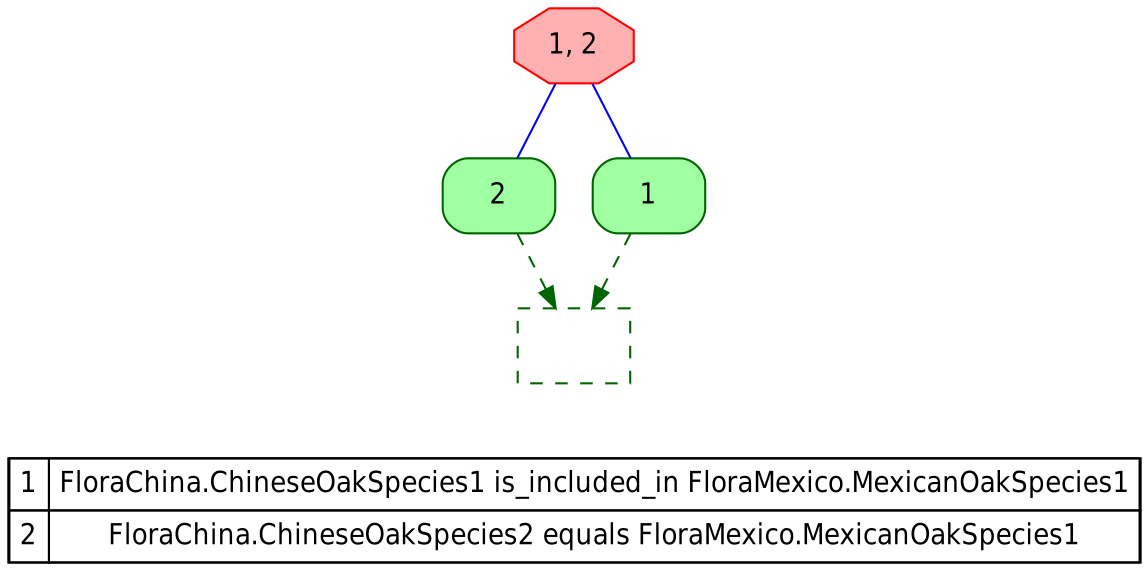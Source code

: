 digraph{
node[fontname="Helvetica-Narrow"]
rankdir=TB
1 [shape=box color="#006400" fillcolor="#A0FFA0" style="rounded,filled" label="2"];
2 [shape=box color="#006400" fillcolor="#A0FFA0" style="rounded,filled" label="1"];
3 [shape=box color="#006400" style=dashed label=""];
0 [shape=octagon color="#FF0000" fillcolor="#FFB0B0" style=filled label="1, 2"];
0->1[arrowhead=none color="#0000FF" style=filled];
0->2[arrowhead=none color="#0000FF" style=filled];
1->3[color="#006400" style=dashed];
2->3[color="#006400" style=dashed];
node[shape=box] 
{rank=sink Legend [fillcolor= white margin=0 label=< 
 <TABLE BORDER="0" CELLBORDER="1" CELLSPACING="0" CELLPADDING="4"> 
<TR> 
 <TD>1</TD> 
 <TD>FloraChina.ChineseOakSpecies1 is_included_in FloraMexico.MexicanOakSpecies1</TD> 
 </TR> 
<TR> 
 <TD>2</TD> 
 <TD>FloraChina.ChineseOakSpecies2 equals FloraMexico.MexicanOakSpecies1</TD> 
 </TR> 
</TABLE> 
 >] } 
}
